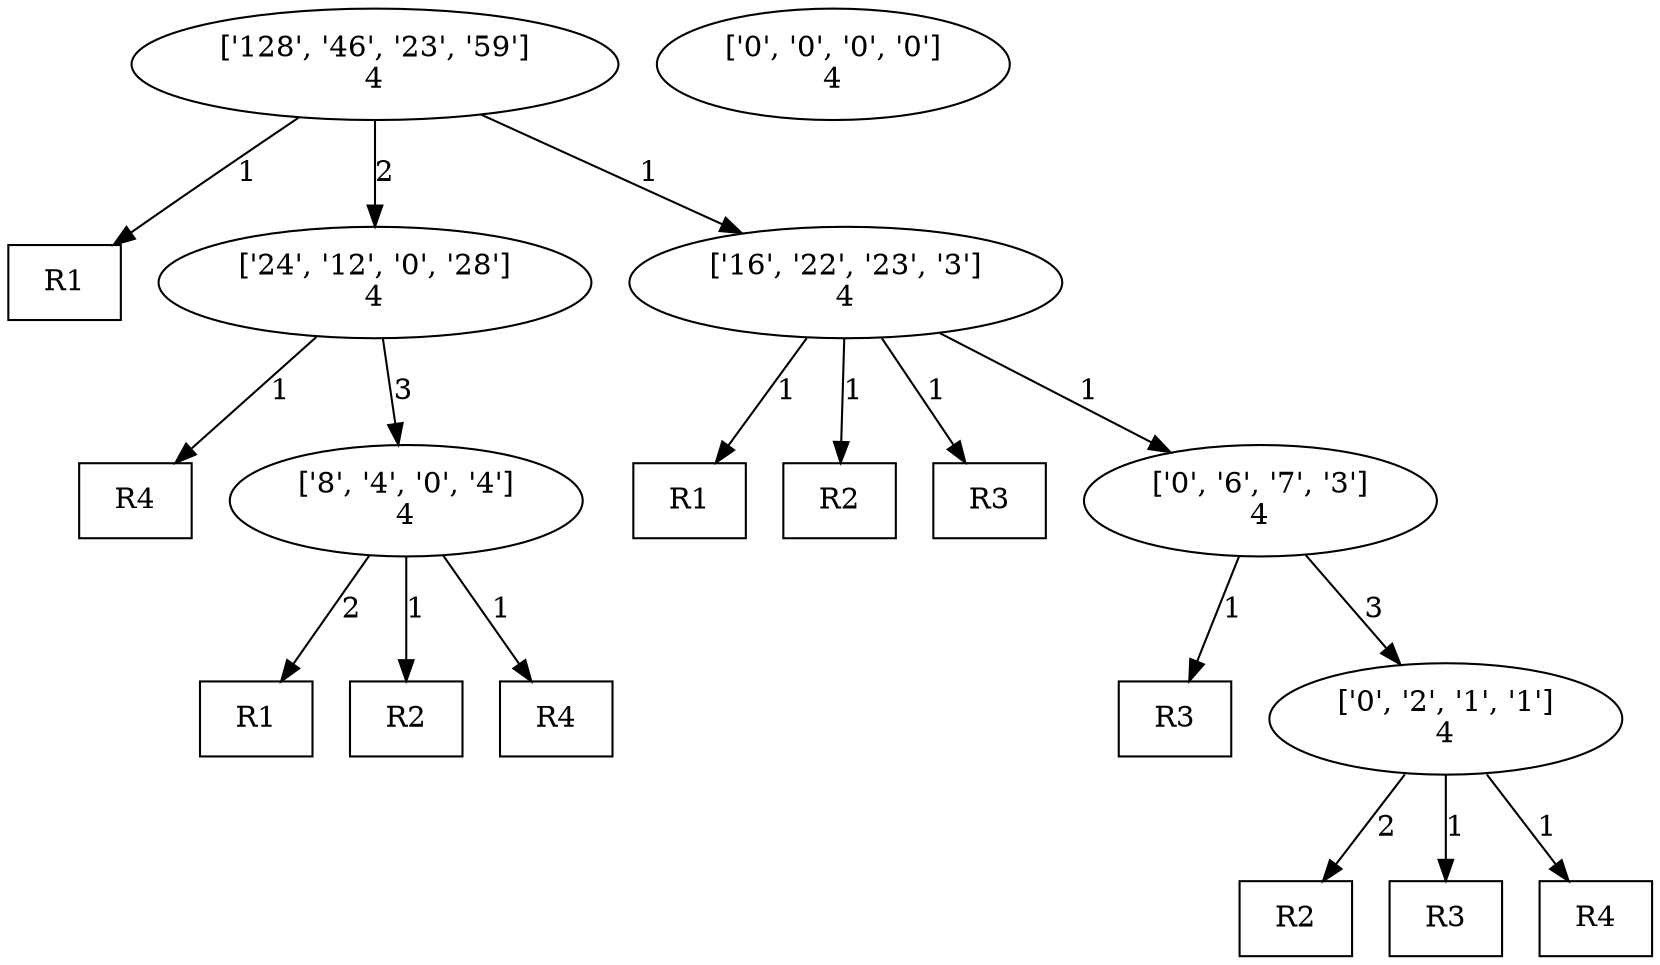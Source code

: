 digraph "DD" { 
graph [ ordering = "out"];
1 [label = "['128', '46', '23', '59']\n4"];
5000 [shape="box",label = "R1"];
1 -> 5000[label =1];2 [label = "['24', '12', '0', '28']\n4"];
5001 [shape="box",label = "R4"];
2 -> 5001[label =1];3 [label = "['16', '22', '23', '3']\n4"];
5002 [shape="box",label = "R1"];
3 -> 5002[label =1];5003 [shape="box",label = "R2"];
3 -> 5003[label =1];5004 [shape="box",label = "R3"];
3 -> 5004[label =1];4 [label = "['8', '4', '0', '4']\n4"];
5005 [shape="box",label = "R1"];
4 -> 5005[label =2];5006 [shape="box",label = "R2"];
4 -> 5006[label =1];5007 [shape="box",label = "R4"];
4 -> 5007[label =1];5 [label = "['0', '6', '7', '3']\n4"];
5008 [shape="box",label = "R3"];
5 -> 5008[label =1];6 [label = "['0', '0', '0', '0']\n4"];
7 [label = "['0', '2', '1', '1']\n4"];
5009 [shape="box",label = "R2"];
7 -> 5009[label =2];5010 [shape="box",label = "R3"];
7 -> 5010[label =1];5011 [shape="box",label = "R4"];
7 -> 5011[label =1];1 -> 2[label = 2];
1 -> 3[label = 1];
2 -> 4[label = 3];
3 -> 5[label = 1];
5 -> 7[label = 3];
}
